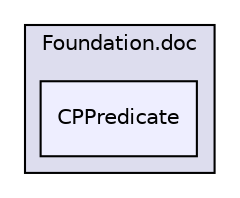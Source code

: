 digraph "Foundation.doc/CPPredicate" {
  compound=true
  node [ fontsize="10", fontname="Helvetica"];
  edge [ labelfontsize="10", labelfontname="Helvetica"];
  subgraph clusterdir_09d74b6bee122a43a4672bd91fa2871b {
    graph [ bgcolor="#ddddee", pencolor="black", label="Foundation.doc" fontname="Helvetica", fontsize="10", URL="dir_09d74b6bee122a43a4672bd91fa2871b.html"]
  dir_b9e73f3b5f2e8b115b66e396be1b386e [shape=box, label="CPPredicate", style="filled", fillcolor="#eeeeff", pencolor="black", URL="dir_b9e73f3b5f2e8b115b66e396be1b386e.html"];
  }
}
